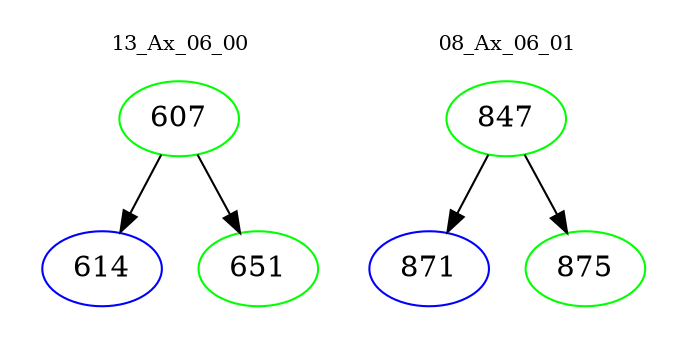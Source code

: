 digraph{
subgraph cluster_0 {
color = white
label = "13_Ax_06_00";
fontsize=10;
T0_607 [label="607", color="green"]
T0_607 -> T0_614 [color="black"]
T0_614 [label="614", color="blue"]
T0_607 -> T0_651 [color="black"]
T0_651 [label="651", color="green"]
}
subgraph cluster_1 {
color = white
label = "08_Ax_06_01";
fontsize=10;
T1_847 [label="847", color="green"]
T1_847 -> T1_871 [color="black"]
T1_871 [label="871", color="blue"]
T1_847 -> T1_875 [color="black"]
T1_875 [label="875", color="green"]
}
}
